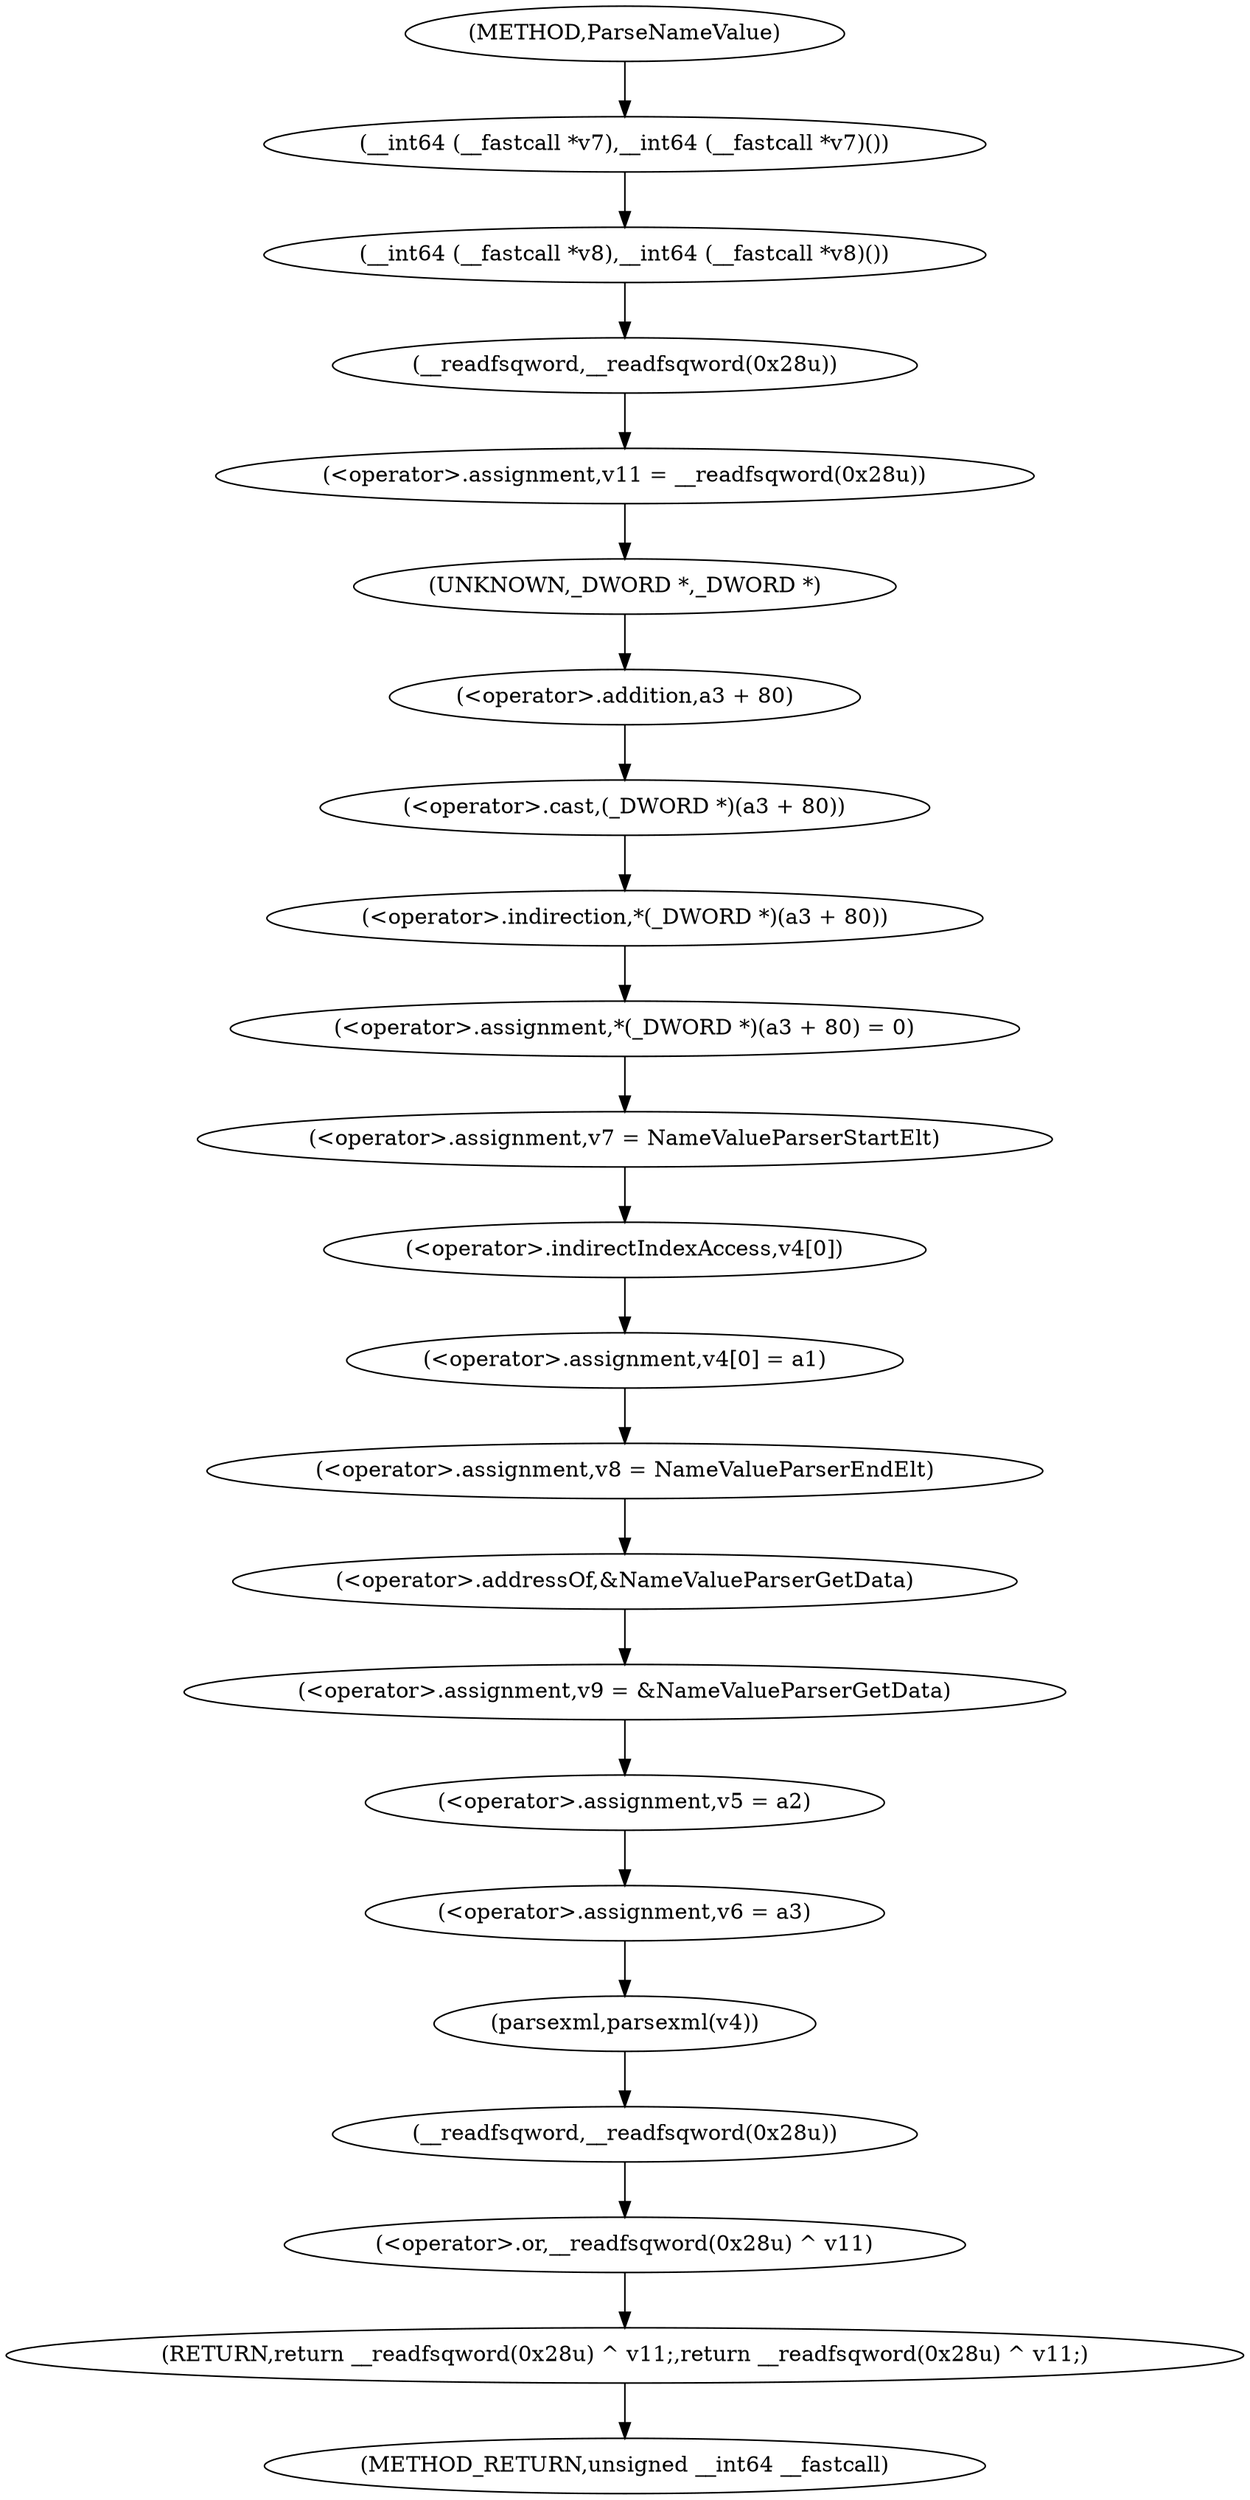 digraph ParseNameValue {  
"1000117" [label = "(__int64 (__fastcall *v7),__int64 (__fastcall *v7)())" ]
"1000118" [label = "(__int64 (__fastcall *v8),__int64 (__fastcall *v8)())" ]
"1000122" [label = "(<operator>.assignment,v11 = __readfsqword(0x28u))" ]
"1000124" [label = "(__readfsqword,__readfsqword(0x28u))" ]
"1000128" [label = "(<operator>.assignment,*(_DWORD *)(a3 + 80) = 0)" ]
"1000129" [label = "(<operator>.indirection,*(_DWORD *)(a3 + 80))" ]
"1000130" [label = "(<operator>.cast,(_DWORD *)(a3 + 80))" ]
"1000131" [label = "(UNKNOWN,_DWORD *,_DWORD *)" ]
"1000132" [label = "(<operator>.addition,a3 + 80)" ]
"1000136" [label = "(<operator>.assignment,v7 = NameValueParserStartElt)" ]
"1000139" [label = "(<operator>.assignment,v4[0] = a1)" ]
"1000140" [label = "(<operator>.indirectIndexAccess,v4[0])" ]
"1000144" [label = "(<operator>.assignment,v8 = NameValueParserEndElt)" ]
"1000147" [label = "(<operator>.assignment,v9 = &NameValueParserGetData)" ]
"1000149" [label = "(<operator>.addressOf,&NameValueParserGetData)" ]
"1000151" [label = "(<operator>.assignment,v5 = a2)" ]
"1000154" [label = "(<operator>.assignment,v6 = a3)" ]
"1000158" [label = "(parsexml,parsexml(v4))" ]
"1000160" [label = "(RETURN,return __readfsqword(0x28u) ^ v11;,return __readfsqword(0x28u) ^ v11;)" ]
"1000161" [label = "(<operator>.or,__readfsqword(0x28u) ^ v11)" ]
"1000162" [label = "(__readfsqword,__readfsqword(0x28u))" ]
"1000109" [label = "(METHOD,ParseNameValue)" ]
"1000165" [label = "(METHOD_RETURN,unsigned __int64 __fastcall)" ]
  "1000117" -> "1000118" 
  "1000118" -> "1000124" 
  "1000122" -> "1000131" 
  "1000124" -> "1000122" 
  "1000128" -> "1000136" 
  "1000129" -> "1000128" 
  "1000130" -> "1000129" 
  "1000131" -> "1000132" 
  "1000132" -> "1000130" 
  "1000136" -> "1000140" 
  "1000139" -> "1000144" 
  "1000140" -> "1000139" 
  "1000144" -> "1000149" 
  "1000147" -> "1000151" 
  "1000149" -> "1000147" 
  "1000151" -> "1000154" 
  "1000154" -> "1000158" 
  "1000158" -> "1000162" 
  "1000160" -> "1000165" 
  "1000161" -> "1000160" 
  "1000162" -> "1000161" 
  "1000109" -> "1000117" 
}
